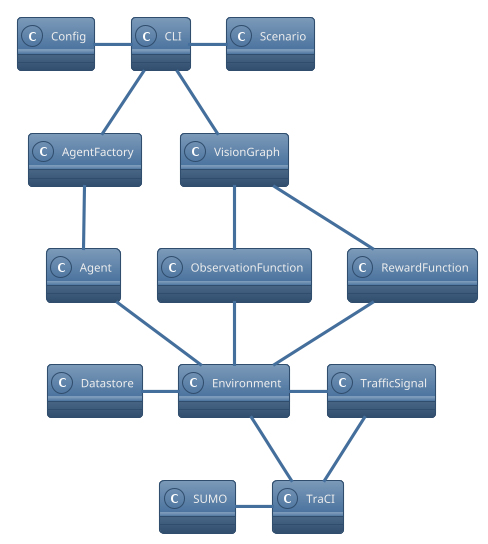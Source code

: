 @startuml
!theme spacelab
CLI -left- Config
CLI -right- Scenario

CLI -down- AgentFactory
CLI -down- VisionGraph

VisionGraph -down- ObservationFunction
VisionGraph -down- RewardFunction

AgentFactory -- Agent

Agent -- Environment

Environment -left- Datastore
Environment -right- TrafficSignal

ObservationFunction -- Environment
RewardFunction -- Environment

Environment -- TraCI
TrafficSignal -- TraCI
TraCI -left- SUMO
@enduml
